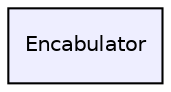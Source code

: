 digraph "Encabulator" {
  compound=true
  node [ fontsize="10", fontname="Helvetica"];
  edge [ labelfontsize="10", labelfontname="Helvetica"];
  dir_35baefe986baf201b5ed1727c8e46b3c [shape=box, label="Encabulator", style="filled", fillcolor="#eeeeff", pencolor="black", URL="dir_35baefe986baf201b5ed1727c8e46b3c.html"];
}
